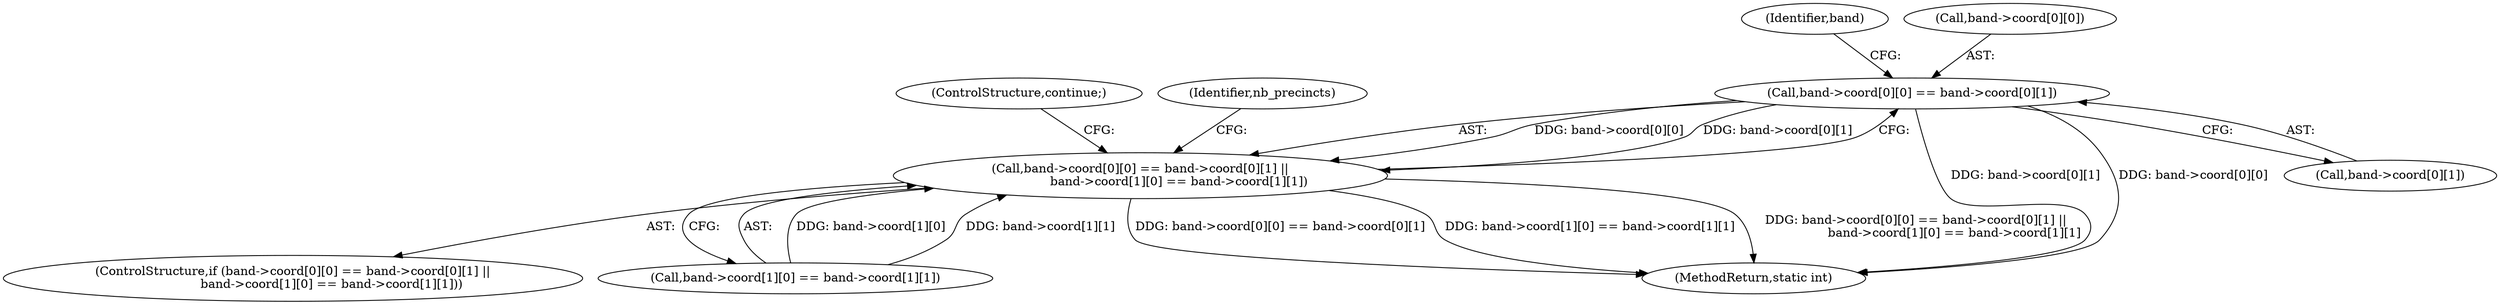 digraph "0_FFmpeg_fe448cd28d674c3eff3072552eae366d0b659ce9@array" {
"1000214" [label="(Call,band->coord[0][0] == band->coord[0][1])"];
"1000213" [label="(Call,band->coord[0][0] == band->coord[0][1] ||\n                    band->coord[1][0] == band->coord[1][1])"];
"1000233" [label="(Identifier,band)"];
"1000213" [label="(Call,band->coord[0][0] == band->coord[0][1] ||\n                    band->coord[1][0] == band->coord[1][1])"];
"1000244" [label="(ControlStructure,continue;)"];
"1000214" [label="(Call,band->coord[0][0] == band->coord[0][1])"];
"1000215" [label="(Call,band->coord[0][0])"];
"1000246" [label="(Identifier,nb_precincts)"];
"1000229" [label="(Call,band->coord[1][0] == band->coord[1][1])"];
"1000212" [label="(ControlStructure,if (band->coord[0][0] == band->coord[0][1] ||\n                    band->coord[1][0] == band->coord[1][1]))"];
"1001090" [label="(MethodReturn,static int)"];
"1000222" [label="(Call,band->coord[0][1])"];
"1000214" -> "1000213"  [label="AST: "];
"1000214" -> "1000222"  [label="CFG: "];
"1000215" -> "1000214"  [label="AST: "];
"1000222" -> "1000214"  [label="AST: "];
"1000233" -> "1000214"  [label="CFG: "];
"1000213" -> "1000214"  [label="CFG: "];
"1000214" -> "1001090"  [label="DDG: band->coord[0][1]"];
"1000214" -> "1001090"  [label="DDG: band->coord[0][0]"];
"1000214" -> "1000213"  [label="DDG: band->coord[0][0]"];
"1000214" -> "1000213"  [label="DDG: band->coord[0][1]"];
"1000213" -> "1000212"  [label="AST: "];
"1000213" -> "1000229"  [label="CFG: "];
"1000229" -> "1000213"  [label="AST: "];
"1000244" -> "1000213"  [label="CFG: "];
"1000246" -> "1000213"  [label="CFG: "];
"1000213" -> "1001090"  [label="DDG: band->coord[0][0] == band->coord[0][1]"];
"1000213" -> "1001090"  [label="DDG: band->coord[1][0] == band->coord[1][1]"];
"1000213" -> "1001090"  [label="DDG: band->coord[0][0] == band->coord[0][1] ||\n                    band->coord[1][0] == band->coord[1][1]"];
"1000229" -> "1000213"  [label="DDG: band->coord[1][0]"];
"1000229" -> "1000213"  [label="DDG: band->coord[1][1]"];
}
